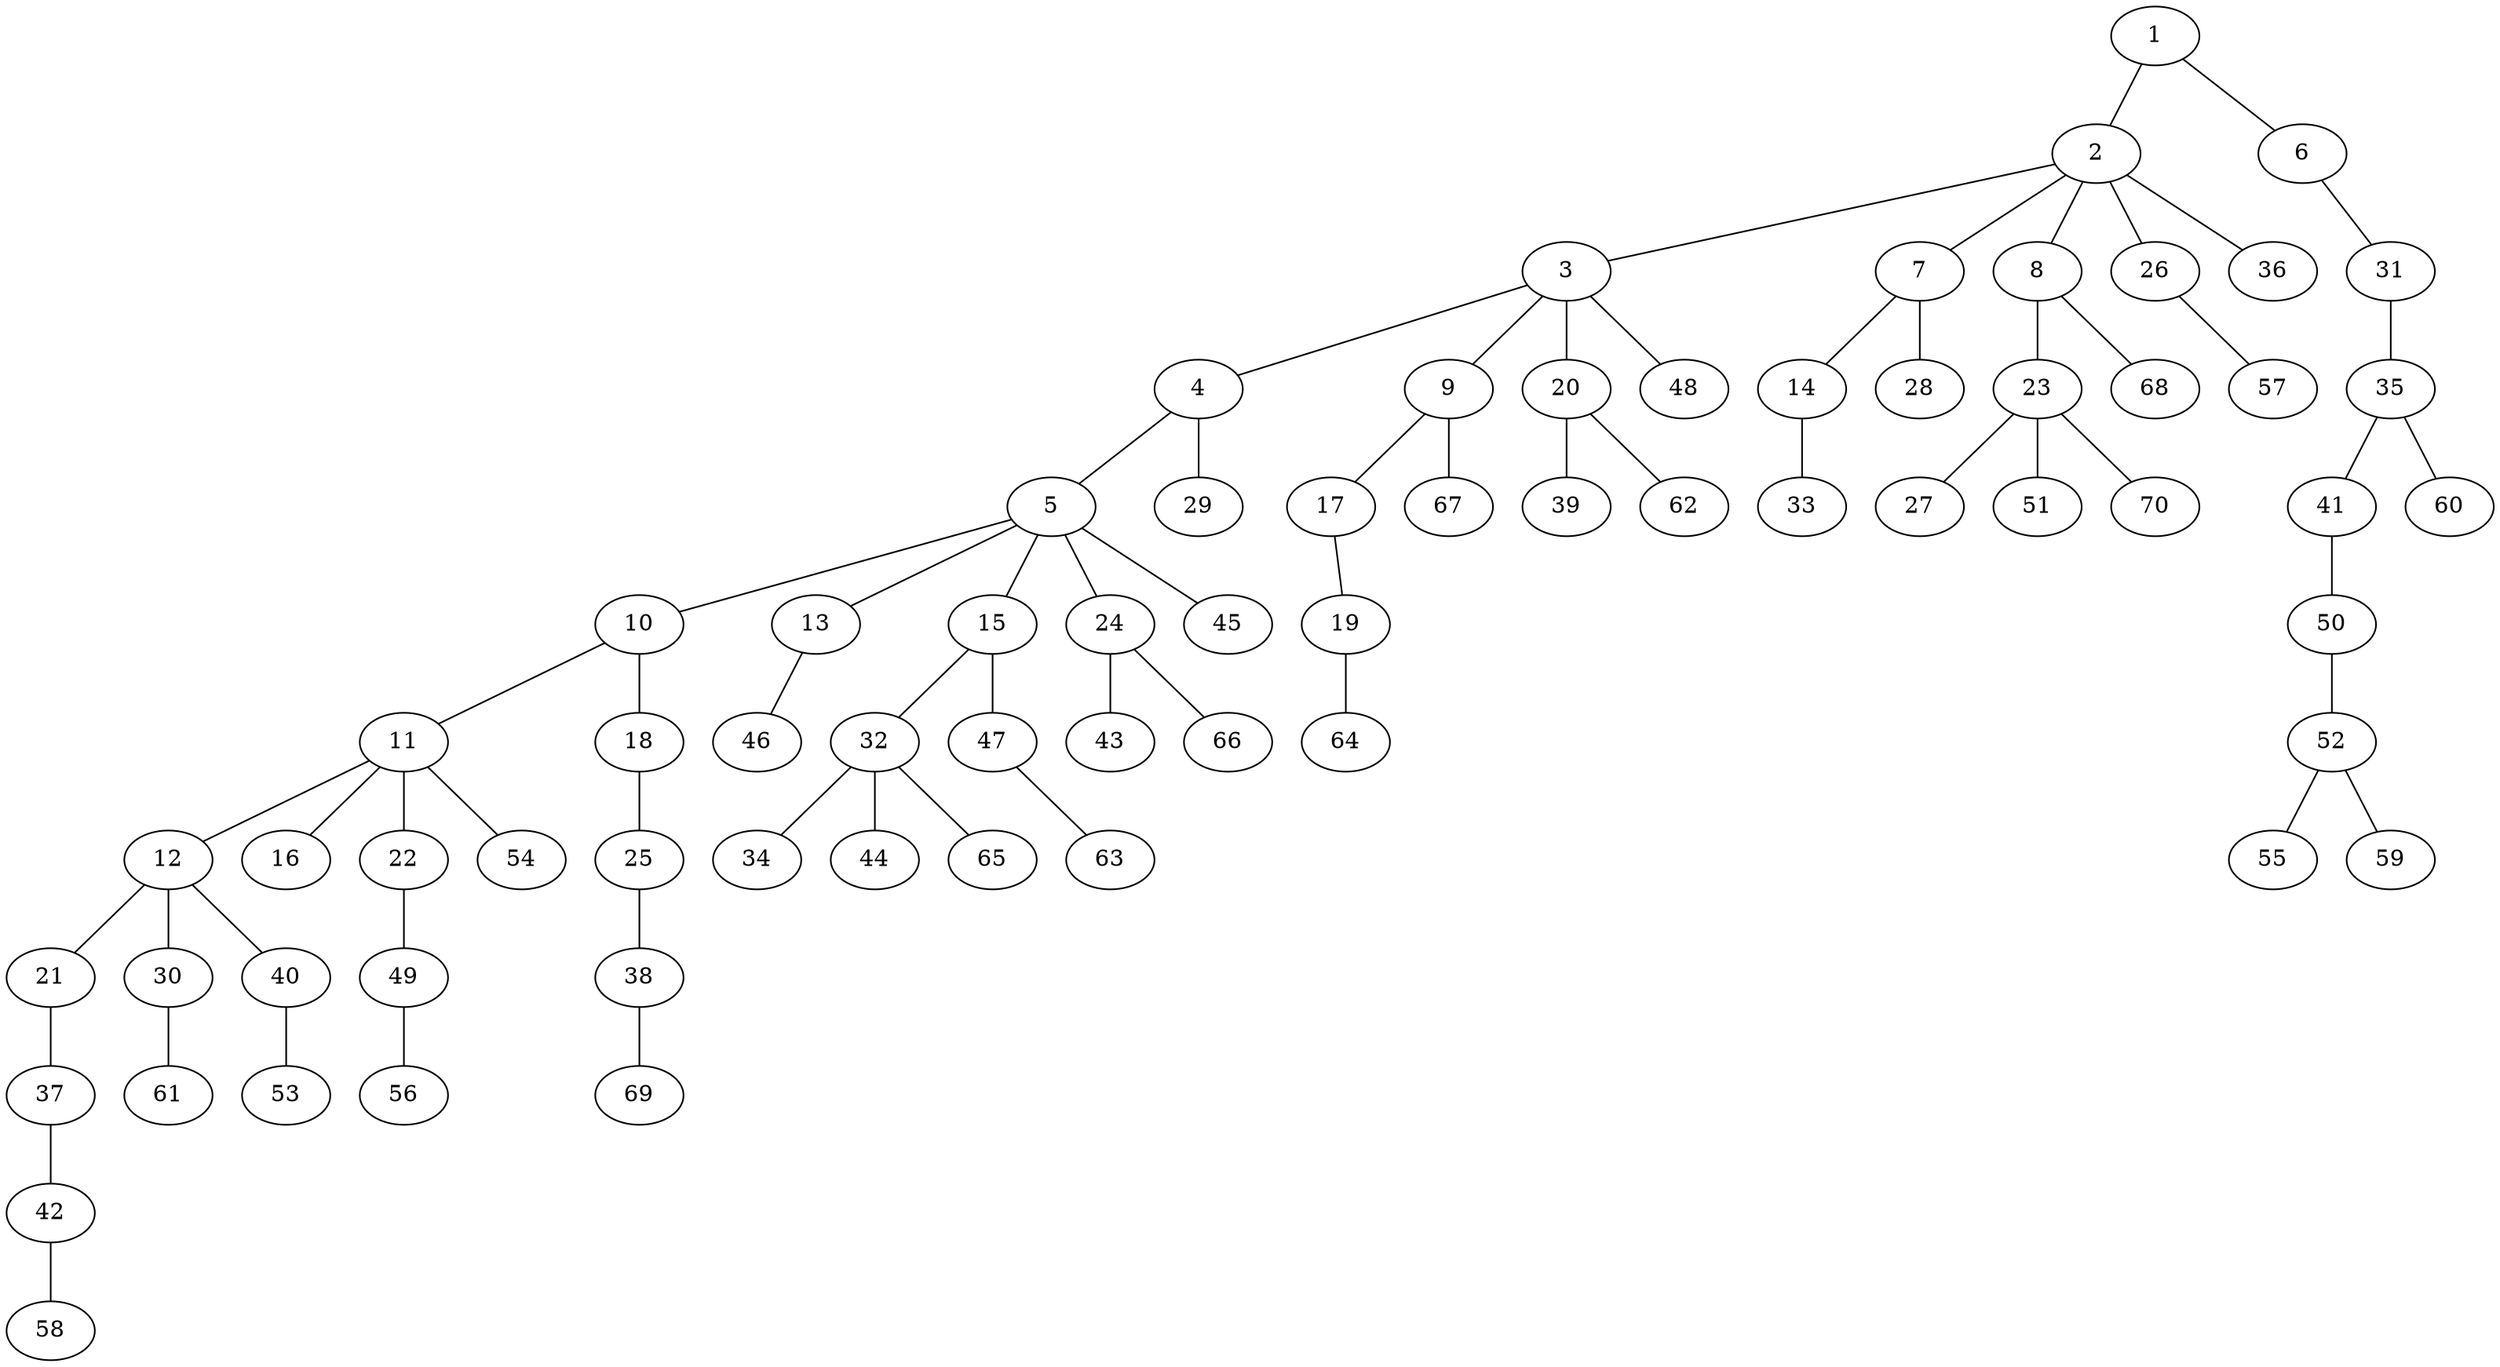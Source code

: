 graph graphname {1--2
1--6
2--3
2--7
2--8
2--26
2--36
3--4
3--9
3--20
3--48
4--5
4--29
5--10
5--13
5--15
5--24
5--45
6--31
7--14
7--28
8--23
8--68
9--17
9--67
10--11
10--18
11--12
11--16
11--22
11--54
12--21
12--30
12--40
13--46
14--33
15--32
15--47
17--19
18--25
19--64
20--39
20--62
21--37
22--49
23--27
23--51
23--70
24--43
24--66
25--38
26--57
30--61
31--35
32--34
32--44
32--65
35--41
35--60
37--42
38--69
40--53
41--50
42--58
47--63
49--56
50--52
52--55
52--59
}